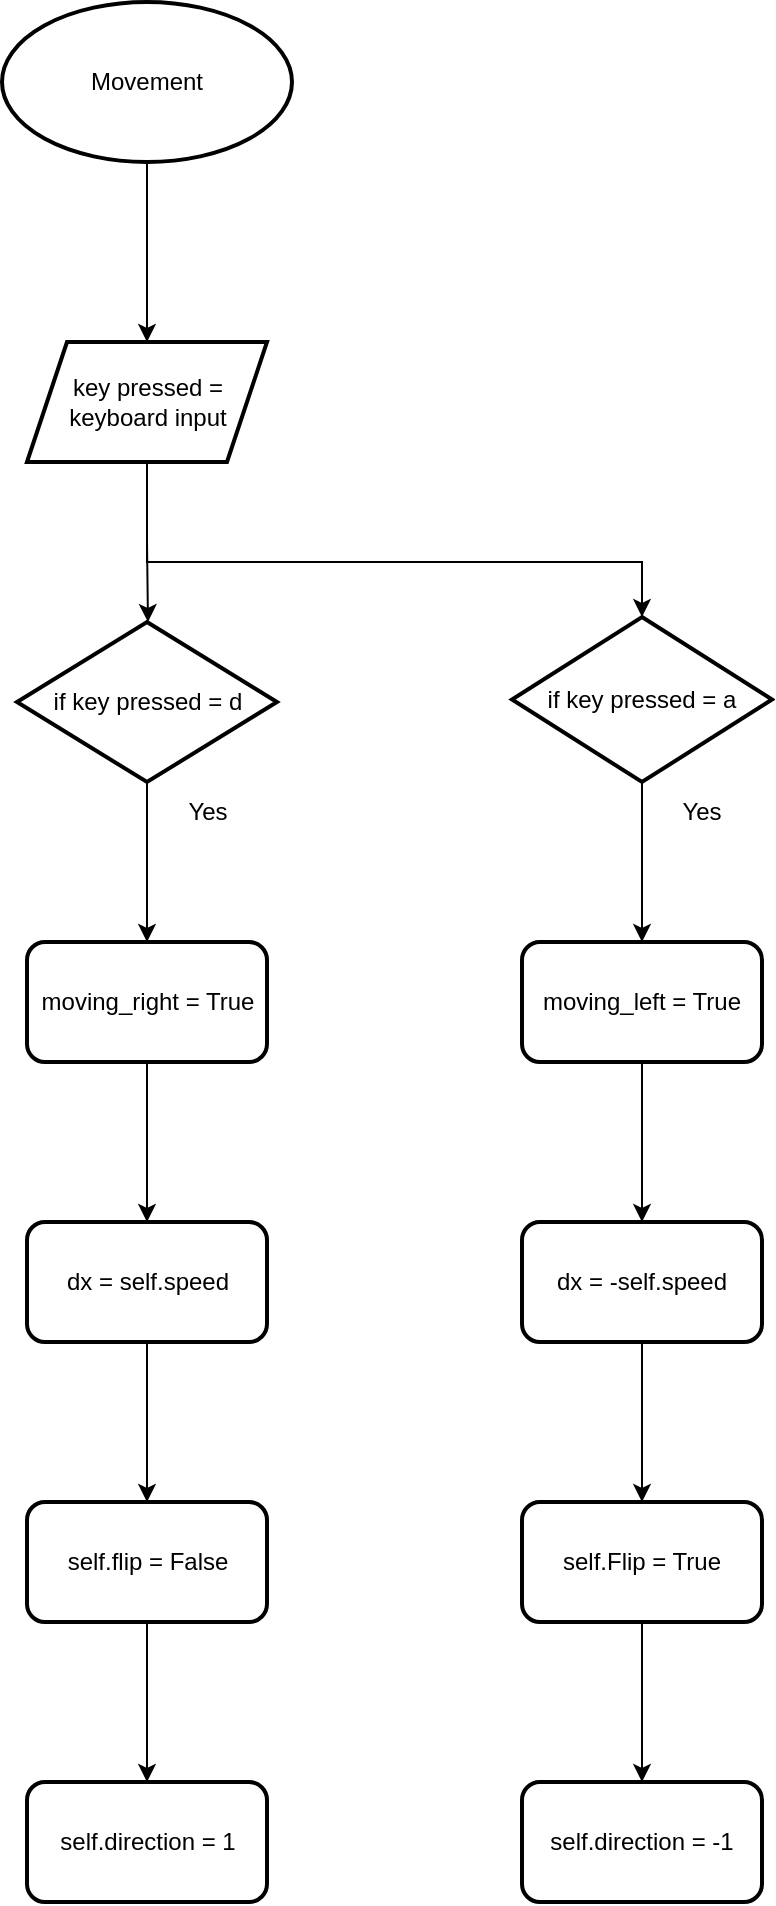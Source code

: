 <mxfile version="26.0.11">
  <diagram name="Page-1" id="clmuGVqMmQe1iZCzhsXo">
    <mxGraphModel dx="894" dy="637" grid="1" gridSize="10" guides="1" tooltips="1" connect="1" arrows="1" fold="1" page="1" pageScale="1" pageWidth="1169" pageHeight="827" math="0" shadow="0">
      <root>
        <mxCell id="0" />
        <mxCell id="1" parent="0" />
        <mxCell id="FuBu3UHdjpIpV9gdBcZj-6" value="" style="edgeStyle=orthogonalEdgeStyle;rounded=0;orthogonalLoop=1;jettySize=auto;html=1;" edge="1" parent="1" source="FuBu3UHdjpIpV9gdBcZj-2" target="FuBu3UHdjpIpV9gdBcZj-5">
          <mxGeometry relative="1" as="geometry" />
        </mxCell>
        <mxCell id="FuBu3UHdjpIpV9gdBcZj-2" value="Movement" style="strokeWidth=2;html=1;shape=mxgraph.flowchart.start_1;whiteSpace=wrap;" vertex="1" parent="1">
          <mxGeometry x="535" y="40" width="145" height="80" as="geometry" />
        </mxCell>
        <mxCell id="FuBu3UHdjpIpV9gdBcZj-8" value="" style="edgeStyle=orthogonalEdgeStyle;rounded=0;orthogonalLoop=1;jettySize=auto;html=1;entryX=0.5;entryY=0;entryDx=0;entryDy=0;" edge="1" parent="1" source="FuBu3UHdjpIpV9gdBcZj-5" target="FuBu3UHdjpIpV9gdBcZj-7">
          <mxGeometry relative="1" as="geometry">
            <Array as="points">
              <mxPoint x="608" y="310" />
              <mxPoint x="608" y="310" />
              <mxPoint x="608" y="350" />
            </Array>
          </mxGeometry>
        </mxCell>
        <mxCell id="FuBu3UHdjpIpV9gdBcZj-5" value="key pressed = keyboard input" style="shape=parallelogram;perimeter=parallelogramPerimeter;whiteSpace=wrap;html=1;fixedSize=1;strokeWidth=2;" vertex="1" parent="1">
          <mxGeometry x="547.5" y="210" width="120" height="60" as="geometry" />
        </mxCell>
        <mxCell id="FuBu3UHdjpIpV9gdBcZj-10" value="" style="edgeStyle=orthogonalEdgeStyle;rounded=0;orthogonalLoop=1;jettySize=auto;html=1;" edge="1" parent="1" source="FuBu3UHdjpIpV9gdBcZj-7" target="FuBu3UHdjpIpV9gdBcZj-9">
          <mxGeometry relative="1" as="geometry" />
        </mxCell>
        <mxCell id="FuBu3UHdjpIpV9gdBcZj-7" value="if key pressed = d" style="rhombus;whiteSpace=wrap;html=1;strokeWidth=2;" vertex="1" parent="1">
          <mxGeometry x="542.5" y="350" width="130" height="80" as="geometry" />
        </mxCell>
        <mxCell id="FuBu3UHdjpIpV9gdBcZj-12" value="" style="edgeStyle=orthogonalEdgeStyle;rounded=0;orthogonalLoop=1;jettySize=auto;html=1;" edge="1" parent="1" source="FuBu3UHdjpIpV9gdBcZj-9" target="FuBu3UHdjpIpV9gdBcZj-11">
          <mxGeometry relative="1" as="geometry" />
        </mxCell>
        <mxCell id="FuBu3UHdjpIpV9gdBcZj-9" value="moving_right = True" style="rounded=1;whiteSpace=wrap;html=1;strokeWidth=2;" vertex="1" parent="1">
          <mxGeometry x="547.5" y="510" width="120" height="60" as="geometry" />
        </mxCell>
        <mxCell id="FuBu3UHdjpIpV9gdBcZj-14" value="" style="edgeStyle=orthogonalEdgeStyle;rounded=0;orthogonalLoop=1;jettySize=auto;html=1;" edge="1" parent="1" source="FuBu3UHdjpIpV9gdBcZj-11" target="FuBu3UHdjpIpV9gdBcZj-13">
          <mxGeometry relative="1" as="geometry" />
        </mxCell>
        <mxCell id="FuBu3UHdjpIpV9gdBcZj-11" value="dx = self.speed" style="whiteSpace=wrap;html=1;rounded=1;strokeWidth=2;" vertex="1" parent="1">
          <mxGeometry x="547.5" y="650" width="120" height="60" as="geometry" />
        </mxCell>
        <mxCell id="FuBu3UHdjpIpV9gdBcZj-16" value="" style="edgeStyle=orthogonalEdgeStyle;rounded=0;orthogonalLoop=1;jettySize=auto;html=1;" edge="1" parent="1" source="FuBu3UHdjpIpV9gdBcZj-13" target="FuBu3UHdjpIpV9gdBcZj-15">
          <mxGeometry relative="1" as="geometry" />
        </mxCell>
        <mxCell id="FuBu3UHdjpIpV9gdBcZj-13" value="self.flip = False" style="whiteSpace=wrap;html=1;rounded=1;strokeWidth=2;" vertex="1" parent="1">
          <mxGeometry x="547.5" y="790" width="120" height="60" as="geometry" />
        </mxCell>
        <mxCell id="FuBu3UHdjpIpV9gdBcZj-15" value="&lt;div&gt;self.direction = 1&lt;/div&gt;" style="whiteSpace=wrap;html=1;rounded=1;strokeWidth=2;" vertex="1" parent="1">
          <mxGeometry x="547.5" y="930" width="120" height="60" as="geometry" />
        </mxCell>
        <mxCell id="FuBu3UHdjpIpV9gdBcZj-19" value="" style="edgeStyle=orthogonalEdgeStyle;rounded=0;orthogonalLoop=1;jettySize=auto;html=1;" edge="1" parent="1" source="FuBu3UHdjpIpV9gdBcZj-17" target="FuBu3UHdjpIpV9gdBcZj-18">
          <mxGeometry relative="1" as="geometry" />
        </mxCell>
        <mxCell id="FuBu3UHdjpIpV9gdBcZj-17" value="if key pressed = a" style="strokeWidth=2;html=1;shape=mxgraph.flowchart.decision;whiteSpace=wrap;" vertex="1" parent="1">
          <mxGeometry x="790" y="347.5" width="130" height="82.5" as="geometry" />
        </mxCell>
        <mxCell id="FuBu3UHdjpIpV9gdBcZj-21" value="" style="edgeStyle=orthogonalEdgeStyle;rounded=0;orthogonalLoop=1;jettySize=auto;html=1;" edge="1" parent="1" source="FuBu3UHdjpIpV9gdBcZj-18" target="FuBu3UHdjpIpV9gdBcZj-20">
          <mxGeometry relative="1" as="geometry" />
        </mxCell>
        <mxCell id="FuBu3UHdjpIpV9gdBcZj-18" value="moving_left = True " style="rounded=1;whiteSpace=wrap;html=1;strokeWidth=2;" vertex="1" parent="1">
          <mxGeometry x="795" y="510" width="120" height="60" as="geometry" />
        </mxCell>
        <mxCell id="FuBu3UHdjpIpV9gdBcZj-23" value="" style="edgeStyle=orthogonalEdgeStyle;rounded=0;orthogonalLoop=1;jettySize=auto;html=1;" edge="1" parent="1" source="FuBu3UHdjpIpV9gdBcZj-20" target="FuBu3UHdjpIpV9gdBcZj-22">
          <mxGeometry relative="1" as="geometry" />
        </mxCell>
        <mxCell id="FuBu3UHdjpIpV9gdBcZj-20" value="dx = -self.speed" style="whiteSpace=wrap;html=1;rounded=1;strokeWidth=2;" vertex="1" parent="1">
          <mxGeometry x="795" y="650" width="120" height="60" as="geometry" />
        </mxCell>
        <mxCell id="FuBu3UHdjpIpV9gdBcZj-25" value="" style="edgeStyle=orthogonalEdgeStyle;rounded=0;orthogonalLoop=1;jettySize=auto;html=1;" edge="1" parent="1" source="FuBu3UHdjpIpV9gdBcZj-22" target="FuBu3UHdjpIpV9gdBcZj-24">
          <mxGeometry relative="1" as="geometry" />
        </mxCell>
        <mxCell id="FuBu3UHdjpIpV9gdBcZj-22" value="&lt;div&gt;self.Flip = True&lt;/div&gt;" style="whiteSpace=wrap;html=1;rounded=1;strokeWidth=2;" vertex="1" parent="1">
          <mxGeometry x="795" y="790" width="120" height="60" as="geometry" />
        </mxCell>
        <mxCell id="FuBu3UHdjpIpV9gdBcZj-24" value="self.direction = -1" style="whiteSpace=wrap;html=1;rounded=1;strokeWidth=2;" vertex="1" parent="1">
          <mxGeometry x="795" y="930" width="120" height="60" as="geometry" />
        </mxCell>
        <mxCell id="FuBu3UHdjpIpV9gdBcZj-26" style="edgeStyle=orthogonalEdgeStyle;rounded=0;orthogonalLoop=1;jettySize=auto;html=1;exitX=0.5;exitY=1;exitDx=0;exitDy=0;entryX=0.5;entryY=0;entryDx=0;entryDy=0;entryPerimeter=0;" edge="1" parent="1" source="FuBu3UHdjpIpV9gdBcZj-5" target="FuBu3UHdjpIpV9gdBcZj-17">
          <mxGeometry relative="1" as="geometry">
            <Array as="points">
              <mxPoint x="608" y="320" />
              <mxPoint x="855" y="320" />
            </Array>
          </mxGeometry>
        </mxCell>
        <mxCell id="FuBu3UHdjpIpV9gdBcZj-28" value="Yes" style="text;html=1;align=center;verticalAlign=middle;whiteSpace=wrap;rounded=0;" vertex="1" parent="1">
          <mxGeometry x="607.5" y="430" width="60" height="30" as="geometry" />
        </mxCell>
        <mxCell id="FuBu3UHdjpIpV9gdBcZj-29" value="Yes" style="text;html=1;align=center;verticalAlign=middle;whiteSpace=wrap;rounded=0;" vertex="1" parent="1">
          <mxGeometry x="855" y="430" width="60" height="30" as="geometry" />
        </mxCell>
      </root>
    </mxGraphModel>
  </diagram>
</mxfile>
